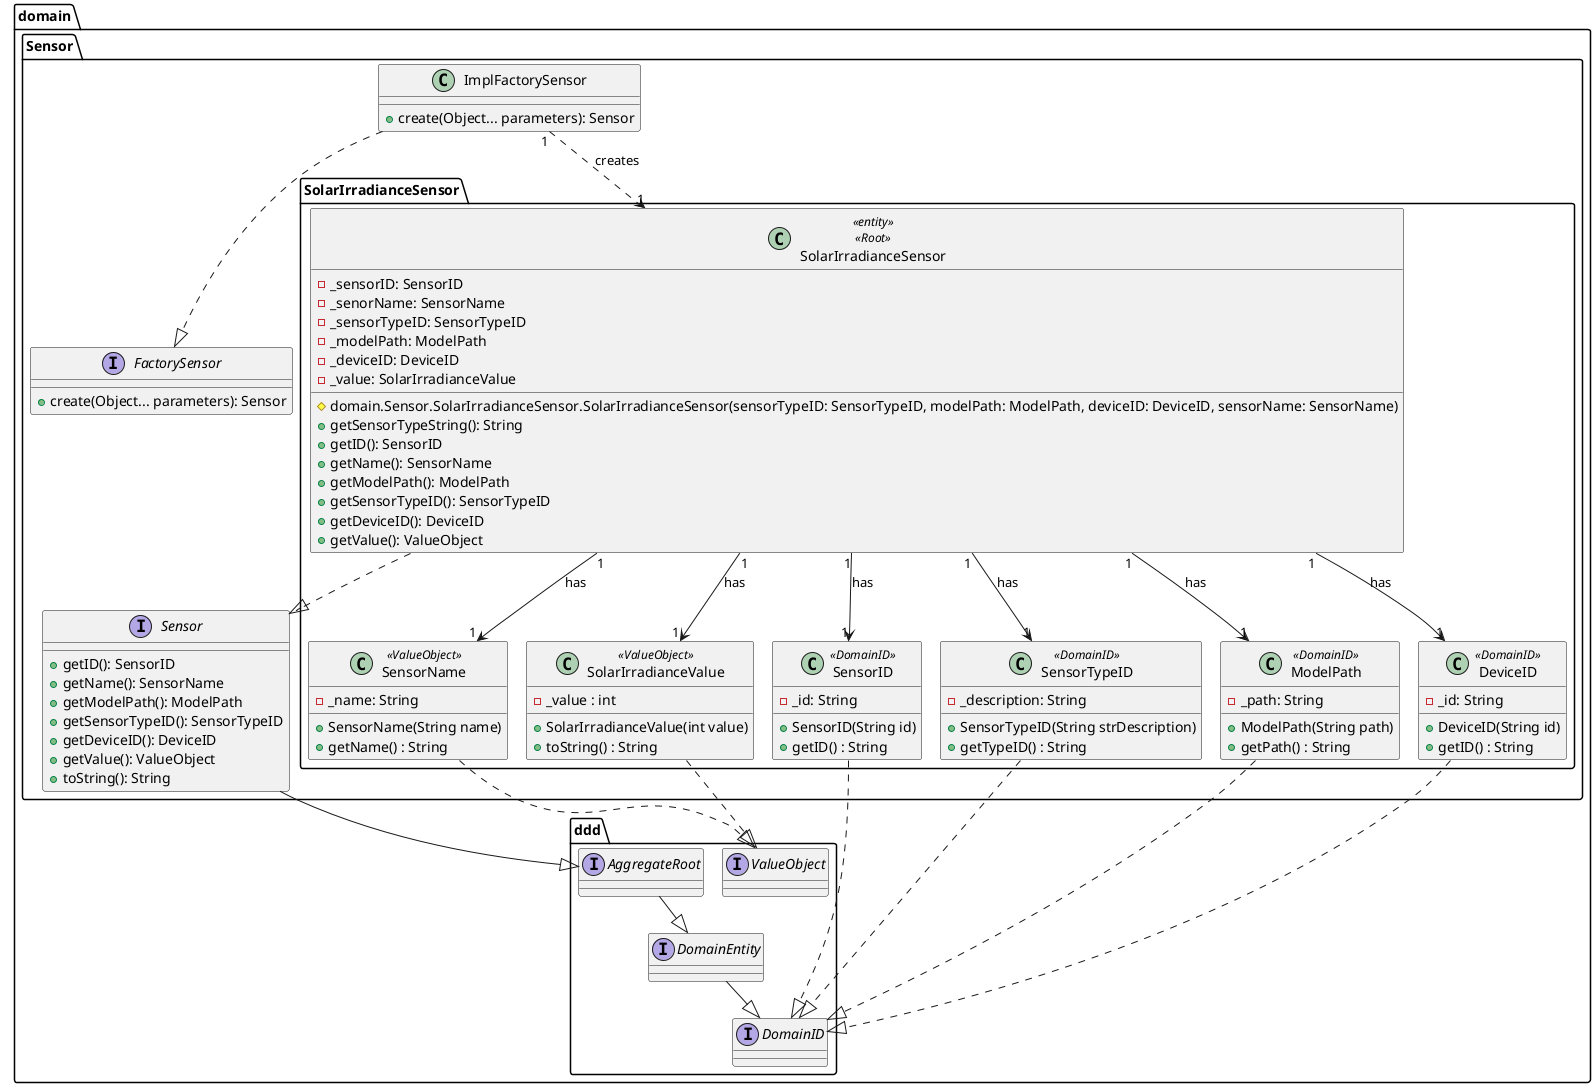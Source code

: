 @startuml
!pragma layout smetana

package domain.Sensor {
    interface FactorySensor {
        + create(Object... parameters): Sensor
    }

    class ImplFactorySensor {
        + create(Object... parameters): Sensor
    }

    interface Sensor {
            + getID(): SensorID
            + getName(): SensorName
            + getModelPath(): ModelPath
            + getSensorTypeID(): SensorTypeID
            + getDeviceID(): DeviceID
            + getValue(): ValueObject
            + toString(): String
    }
 }

package domain.Sensor.SolarIrradianceSensor {

    class domain.Sensor.SolarIrradianceSensor.SolarIrradianceSensor <<entity>><<Root>>{
        - _sensorID: SensorID
        - _senorName: SensorName
        - _sensorTypeID: SensorTypeID
        - _modelPath: ModelPath
        - _deviceID: DeviceID
        - _value: SolarIrradianceValue
        # domain.Sensor.SolarIrradianceSensor.SolarIrradianceSensor(sensorTypeID: SensorTypeID, modelPath: ModelPath, deviceID: DeviceID, sensorName: SensorName)
        + getSensorTypeString(): String
        + getID(): SensorID
        + getName(): SensorName
        + getModelPath(): ModelPath
        + getSensorTypeID(): SensorTypeID
        + getDeviceID(): DeviceID
        + getValue(): ValueObject
    }

    class SensorName <<ValueObject>>{
            - _name: String
            + SensorName(String name)
            + getName() : String
    }

    class SensorID <<DomainID>>{
            - _id: String
            + SensorID(String id)
            + getID() : String
    }

    class SolarIrradianceValue <<ValueObject>>{
            - _value : int
            + SolarIrradianceValue(int value)
            + toString() : String
    }

     class SensorTypeID <<DomainID>>{
                    - _description: String
                    + SensorTypeID(String strDescription)
                    + getTypeID() : String
        }

        class ModelPath <<DomainID>>{
                    - _path: String
                    + ModelPath(String path)
                    + getPath() : String
        }

        class DeviceID <<DomainID>>{
                    - _id: String
                    + DeviceID(String id)
                    + getID() : String
        }
}


package domain.ddd {

  interface DomainEntity {
  }

  interface DomainID {
  }

  interface AggregateRoot {
  }

  interface ValueObject {
  }
}

ImplFactorySensor ..|> FactorySensor
ImplFactorySensor "1" ..> "1" domain.Sensor.SolarIrradianceSensor.SolarIrradianceSensor : creates

domain.Sensor.SolarIrradianceSensor.SolarIrradianceSensor ..|> domain.Sensor.Sensor
domain.Sensor.SolarIrradianceSensor.SolarIrradianceSensor "1" --> "1" domain.Sensor.SolarIrradianceSensor.SolarIrradianceValue : has
domain.Sensor.SolarIrradianceSensor.SolarIrradianceSensor "1" -->  "1" SensorTypeID : has
domain.Sensor.SolarIrradianceSensor.SolarIrradianceSensor "1" -->  "1" ModelPath : has
domain.Sensor.SolarIrradianceSensor.SolarIrradianceSensor "1" -->  "1" SensorName : has
domain.Sensor.SolarIrradianceSensor.SolarIrradianceSensor "1" -->  "1" SensorID : has
domain.Sensor.SolarIrradianceSensor.SolarIrradianceSensor "1" -->  "1" DeviceID : has

domain.Sensor.SolarIrradianceSensor.SolarIrradianceValue ..|> domain.ddd.ValueObject
domain.Sensor.SolarIrradianceSensor.SensorName ..|> domain.ddd.ValueObject

DomainEntity --|> DomainID
AggregateRoot --|> DomainEntity

domain.Sensor.Sensor --|> domain.ddd.AggregateRoot

SensorTypeID ..|> domain.ddd.DomainID
SensorID ..|> domain.ddd.DomainID
ModelPath ..|> domain.ddd.DomainID
DeviceID ..|> domain.ddd.DomainID

@enduml
